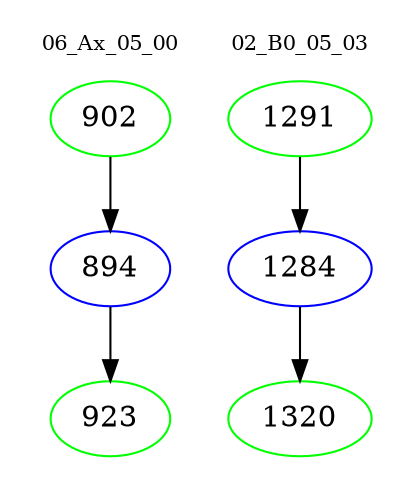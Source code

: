 digraph{
subgraph cluster_0 {
color = white
label = "06_Ax_05_00";
fontsize=10;
T0_902 [label="902", color="green"]
T0_902 -> T0_894 [color="black"]
T0_894 [label="894", color="blue"]
T0_894 -> T0_923 [color="black"]
T0_923 [label="923", color="green"]
}
subgraph cluster_1 {
color = white
label = "02_B0_05_03";
fontsize=10;
T1_1291 [label="1291", color="green"]
T1_1291 -> T1_1284 [color="black"]
T1_1284 [label="1284", color="blue"]
T1_1284 -> T1_1320 [color="black"]
T1_1320 [label="1320", color="green"]
}
}
